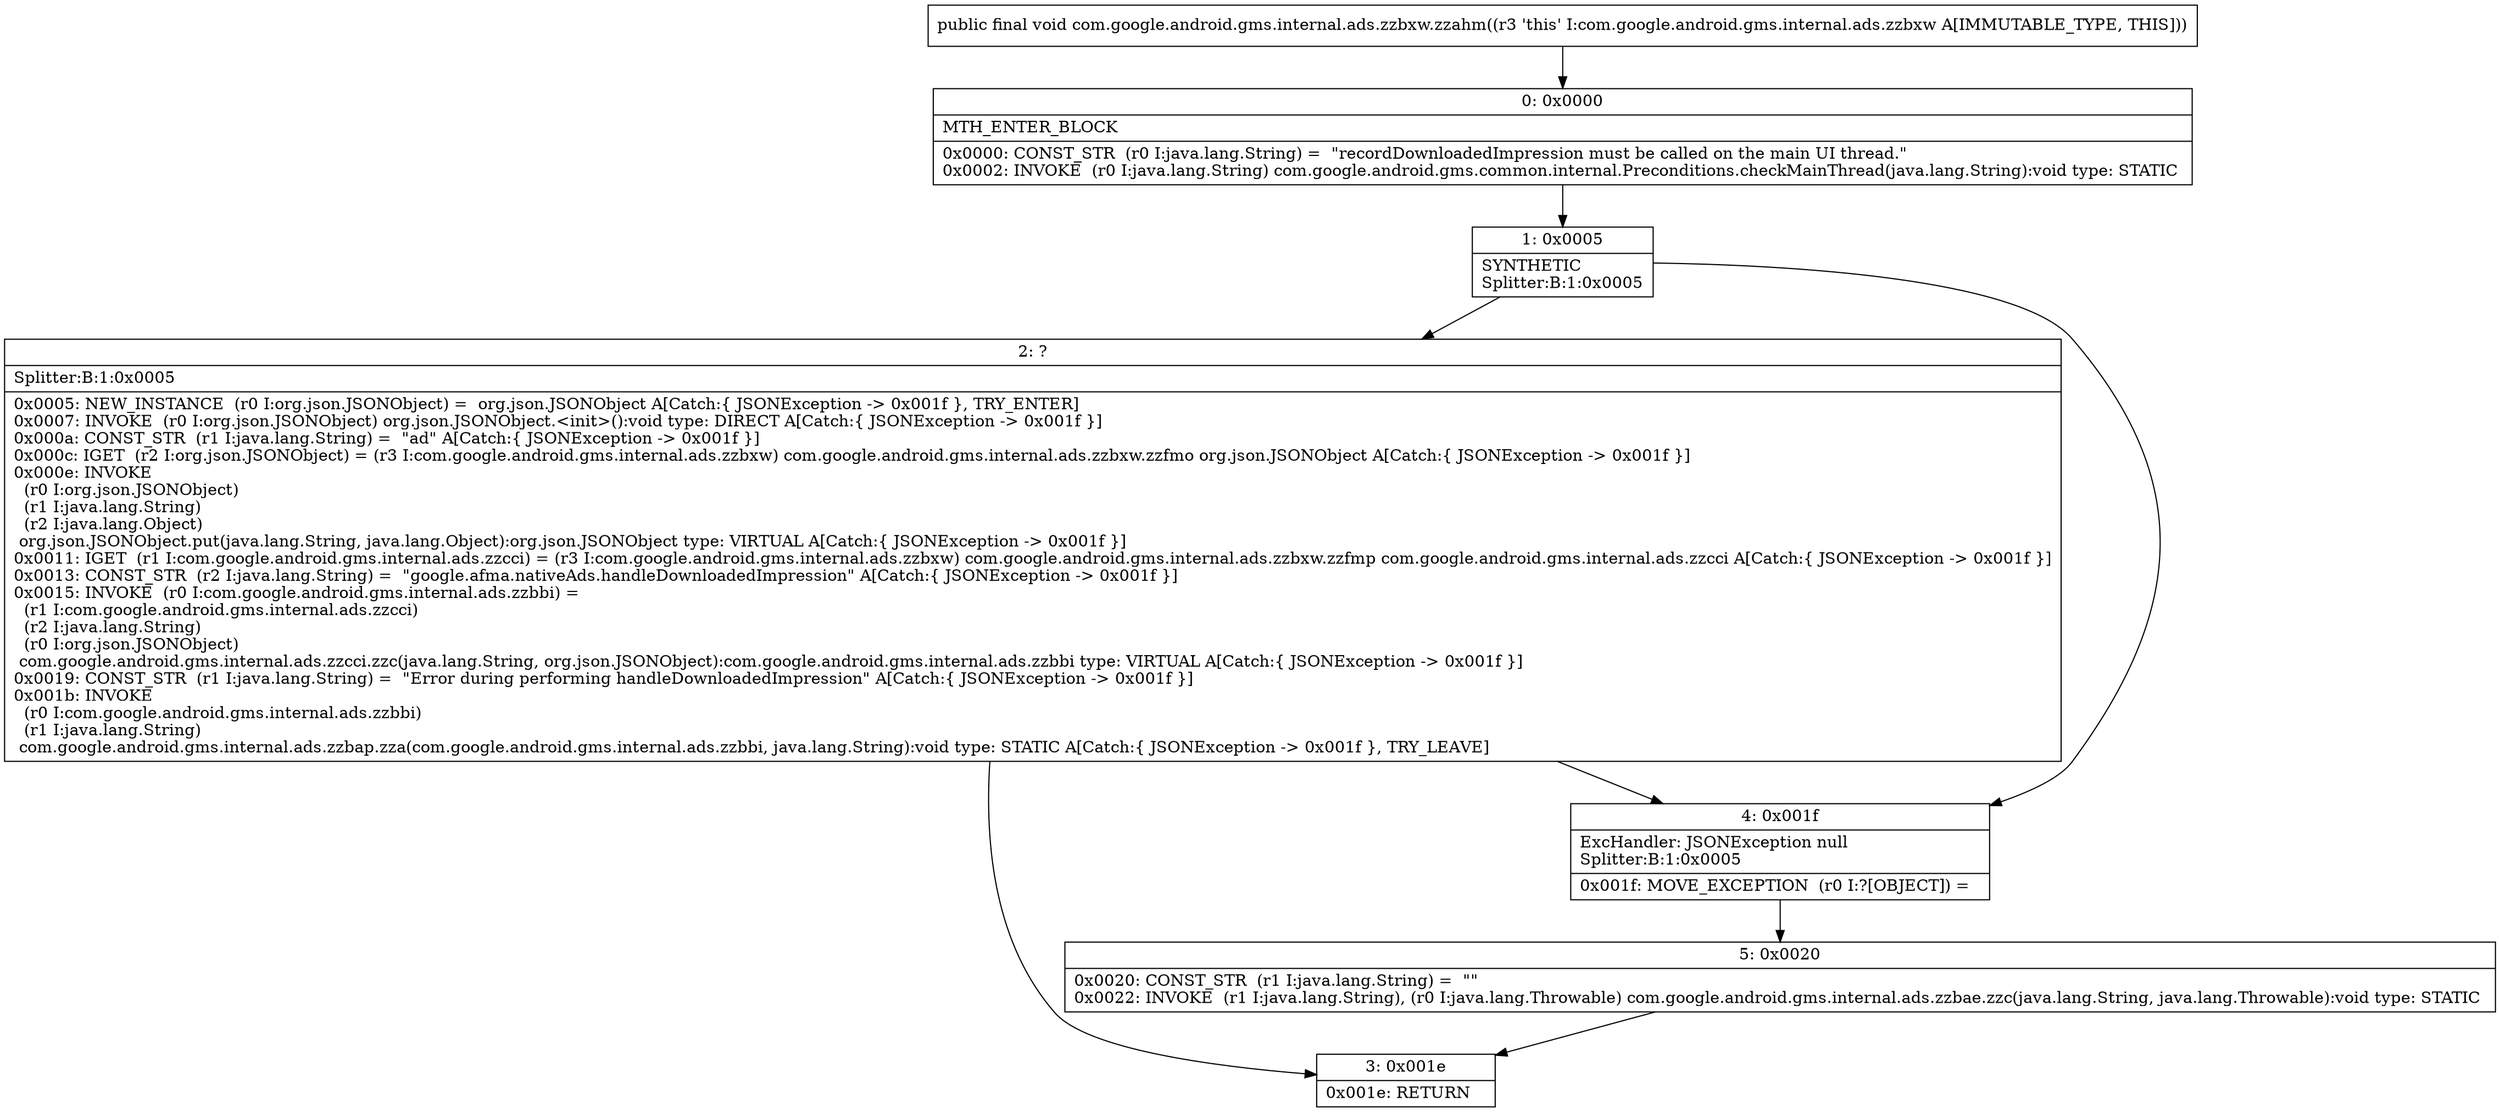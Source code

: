 digraph "CFG forcom.google.android.gms.internal.ads.zzbxw.zzahm()V" {
Node_0 [shape=record,label="{0\:\ 0x0000|MTH_ENTER_BLOCK\l|0x0000: CONST_STR  (r0 I:java.lang.String) =  \"recordDownloadedImpression must be called on the main UI thread.\" \l0x0002: INVOKE  (r0 I:java.lang.String) com.google.android.gms.common.internal.Preconditions.checkMainThread(java.lang.String):void type: STATIC \l}"];
Node_1 [shape=record,label="{1\:\ 0x0005|SYNTHETIC\lSplitter:B:1:0x0005\l}"];
Node_2 [shape=record,label="{2\:\ ?|Splitter:B:1:0x0005\l|0x0005: NEW_INSTANCE  (r0 I:org.json.JSONObject) =  org.json.JSONObject A[Catch:\{ JSONException \-\> 0x001f \}, TRY_ENTER]\l0x0007: INVOKE  (r0 I:org.json.JSONObject) org.json.JSONObject.\<init\>():void type: DIRECT A[Catch:\{ JSONException \-\> 0x001f \}]\l0x000a: CONST_STR  (r1 I:java.lang.String) =  \"ad\" A[Catch:\{ JSONException \-\> 0x001f \}]\l0x000c: IGET  (r2 I:org.json.JSONObject) = (r3 I:com.google.android.gms.internal.ads.zzbxw) com.google.android.gms.internal.ads.zzbxw.zzfmo org.json.JSONObject A[Catch:\{ JSONException \-\> 0x001f \}]\l0x000e: INVOKE  \l  (r0 I:org.json.JSONObject)\l  (r1 I:java.lang.String)\l  (r2 I:java.lang.Object)\l org.json.JSONObject.put(java.lang.String, java.lang.Object):org.json.JSONObject type: VIRTUAL A[Catch:\{ JSONException \-\> 0x001f \}]\l0x0011: IGET  (r1 I:com.google.android.gms.internal.ads.zzcci) = (r3 I:com.google.android.gms.internal.ads.zzbxw) com.google.android.gms.internal.ads.zzbxw.zzfmp com.google.android.gms.internal.ads.zzcci A[Catch:\{ JSONException \-\> 0x001f \}]\l0x0013: CONST_STR  (r2 I:java.lang.String) =  \"google.afma.nativeAds.handleDownloadedImpression\" A[Catch:\{ JSONException \-\> 0x001f \}]\l0x0015: INVOKE  (r0 I:com.google.android.gms.internal.ads.zzbbi) = \l  (r1 I:com.google.android.gms.internal.ads.zzcci)\l  (r2 I:java.lang.String)\l  (r0 I:org.json.JSONObject)\l com.google.android.gms.internal.ads.zzcci.zzc(java.lang.String, org.json.JSONObject):com.google.android.gms.internal.ads.zzbbi type: VIRTUAL A[Catch:\{ JSONException \-\> 0x001f \}]\l0x0019: CONST_STR  (r1 I:java.lang.String) =  \"Error during performing handleDownloadedImpression\" A[Catch:\{ JSONException \-\> 0x001f \}]\l0x001b: INVOKE  \l  (r0 I:com.google.android.gms.internal.ads.zzbbi)\l  (r1 I:java.lang.String)\l com.google.android.gms.internal.ads.zzbap.zza(com.google.android.gms.internal.ads.zzbbi, java.lang.String):void type: STATIC A[Catch:\{ JSONException \-\> 0x001f \}, TRY_LEAVE]\l}"];
Node_3 [shape=record,label="{3\:\ 0x001e|0x001e: RETURN   \l}"];
Node_4 [shape=record,label="{4\:\ 0x001f|ExcHandler: JSONException null\lSplitter:B:1:0x0005\l|0x001f: MOVE_EXCEPTION  (r0 I:?[OBJECT]) =  \l}"];
Node_5 [shape=record,label="{5\:\ 0x0020|0x0020: CONST_STR  (r1 I:java.lang.String) =  \"\" \l0x0022: INVOKE  (r1 I:java.lang.String), (r0 I:java.lang.Throwable) com.google.android.gms.internal.ads.zzbae.zzc(java.lang.String, java.lang.Throwable):void type: STATIC \l}"];
MethodNode[shape=record,label="{public final void com.google.android.gms.internal.ads.zzbxw.zzahm((r3 'this' I:com.google.android.gms.internal.ads.zzbxw A[IMMUTABLE_TYPE, THIS])) }"];
MethodNode -> Node_0;
Node_0 -> Node_1;
Node_1 -> Node_2;
Node_1 -> Node_4;
Node_2 -> Node_3;
Node_2 -> Node_4;
Node_4 -> Node_5;
Node_5 -> Node_3;
}

